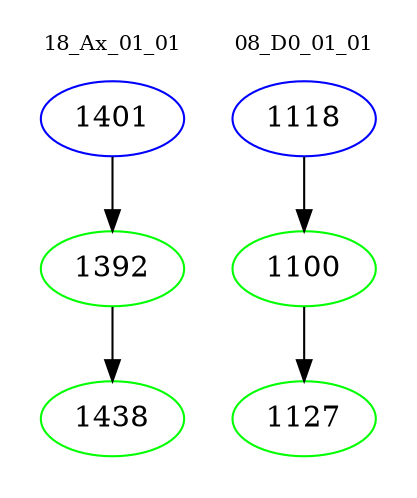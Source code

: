 digraph{
subgraph cluster_0 {
color = white
label = "18_Ax_01_01";
fontsize=10;
T0_1401 [label="1401", color="blue"]
T0_1401 -> T0_1392 [color="black"]
T0_1392 [label="1392", color="green"]
T0_1392 -> T0_1438 [color="black"]
T0_1438 [label="1438", color="green"]
}
subgraph cluster_1 {
color = white
label = "08_D0_01_01";
fontsize=10;
T1_1118 [label="1118", color="blue"]
T1_1118 -> T1_1100 [color="black"]
T1_1100 [label="1100", color="green"]
T1_1100 -> T1_1127 [color="black"]
T1_1127 [label="1127", color="green"]
}
}
